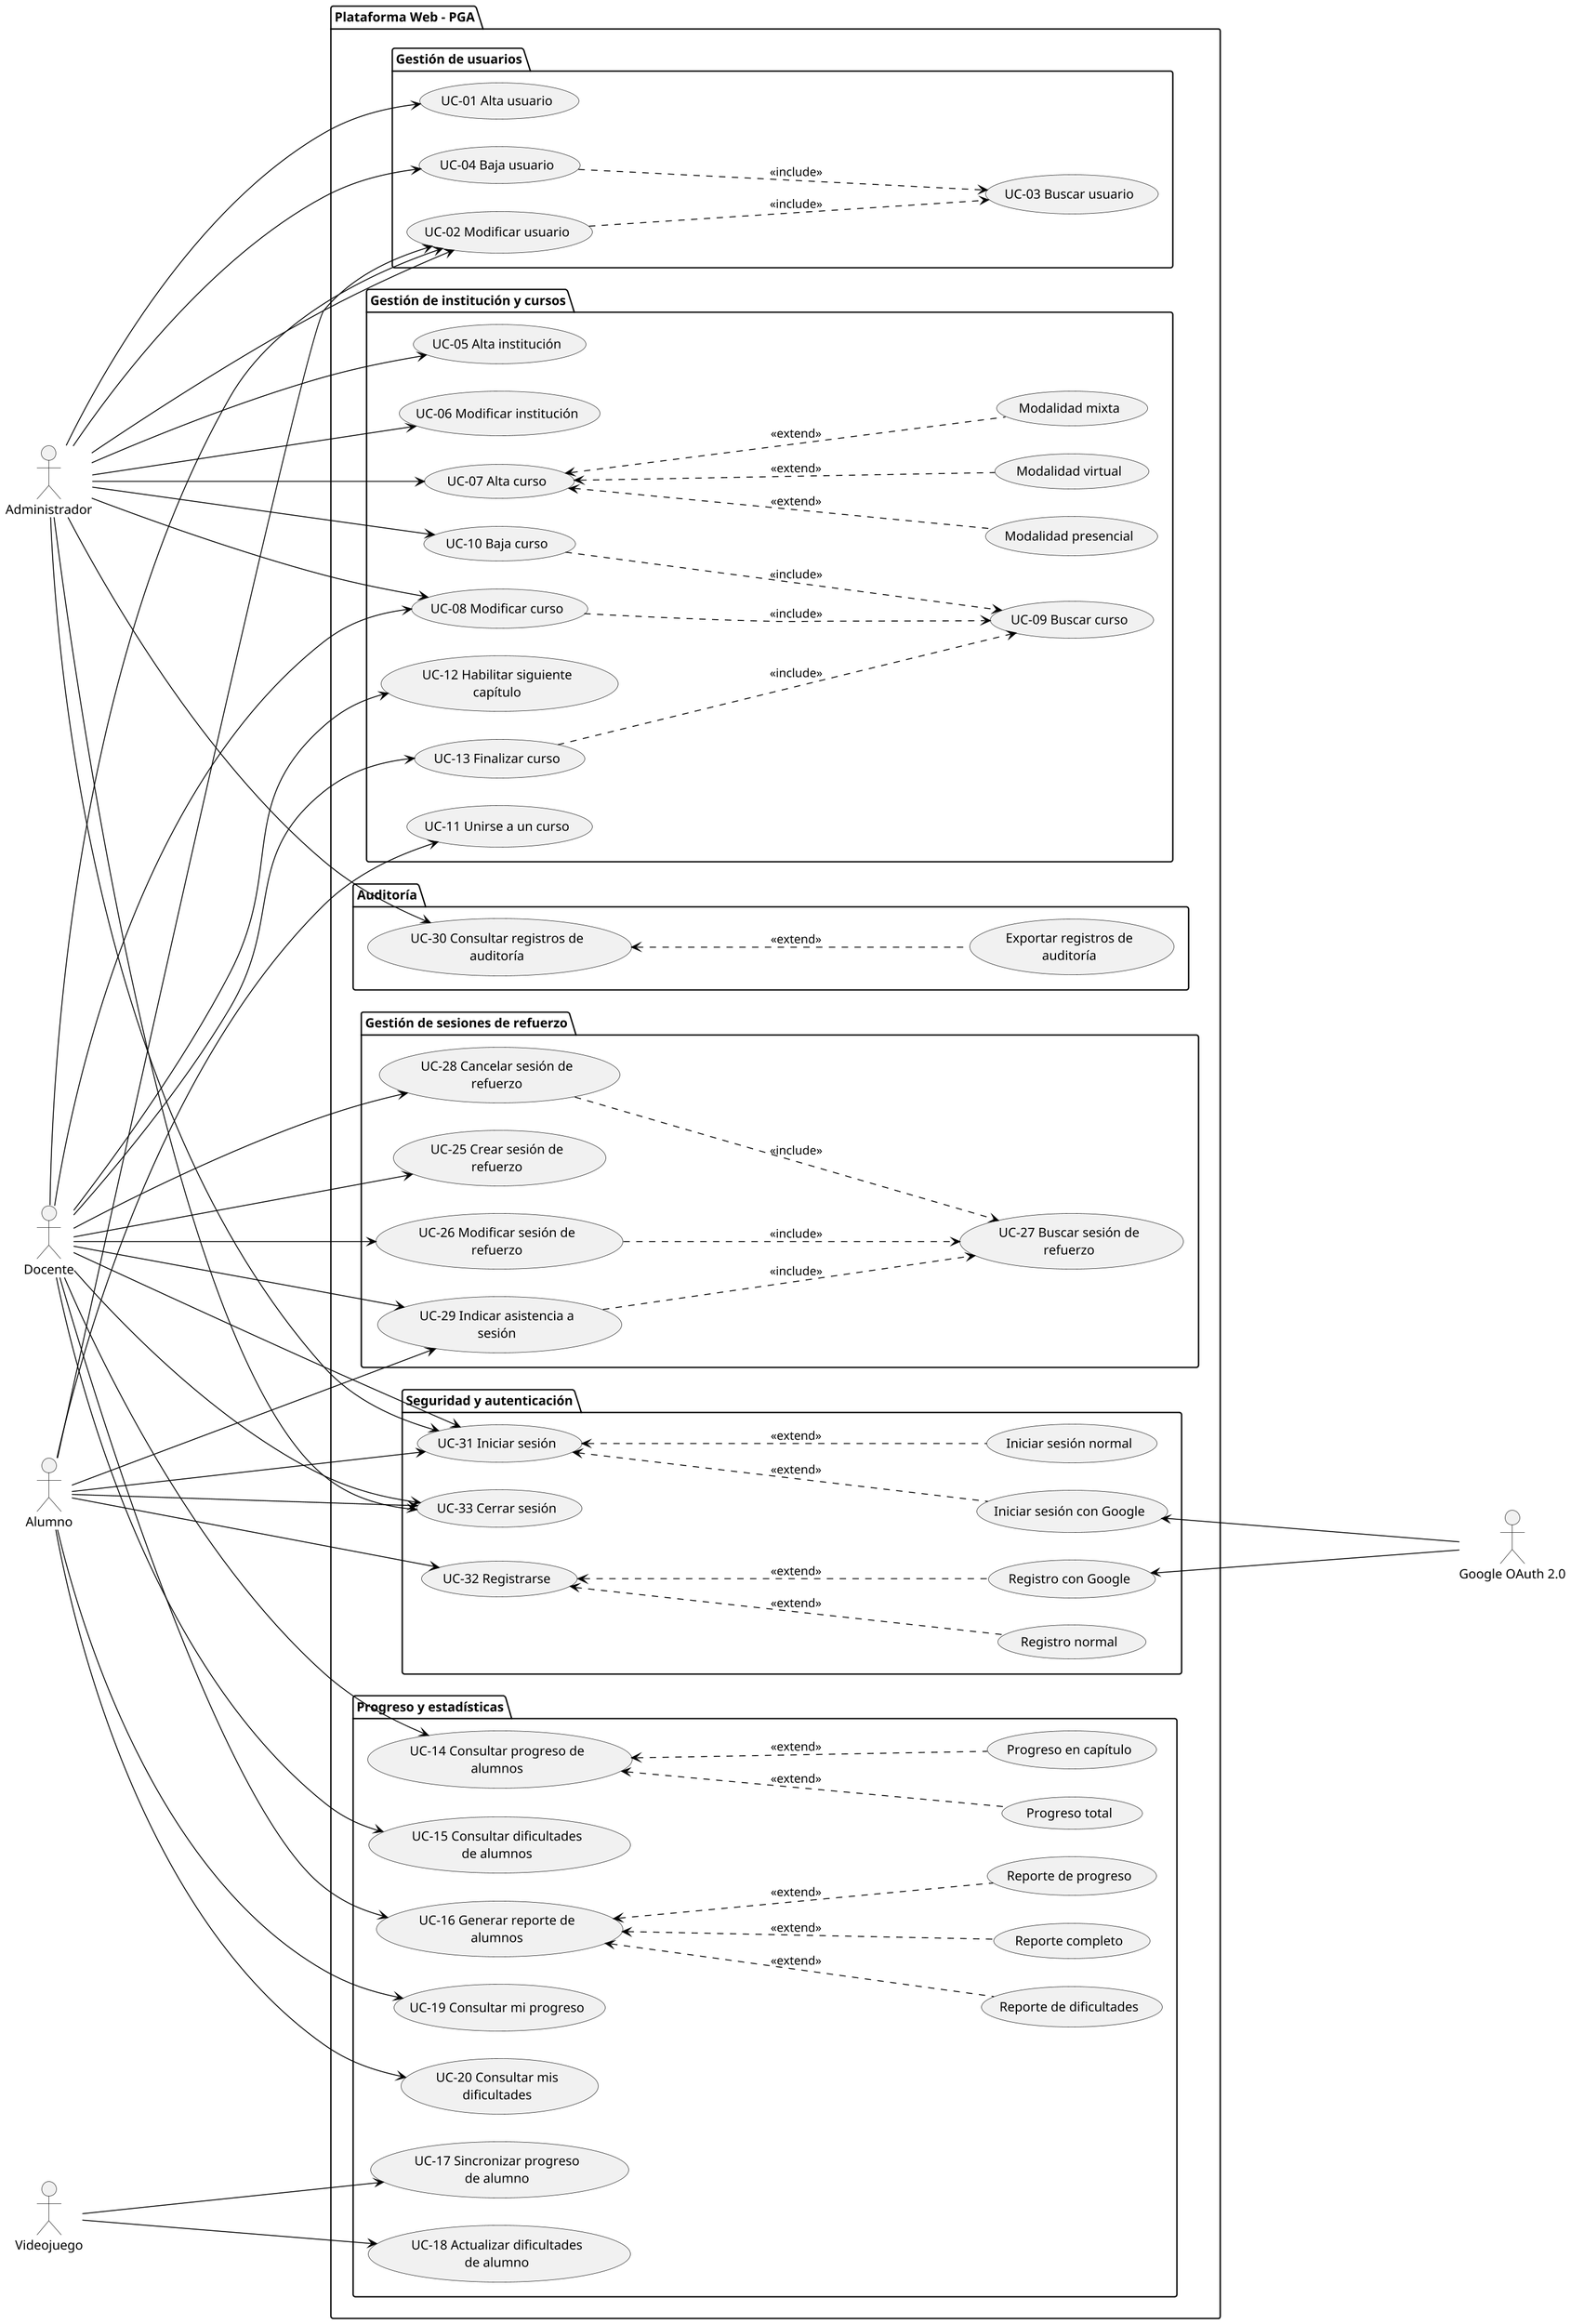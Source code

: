 @startuml DCU_Expandido
left to right direction

skinparam dpi 150
skinparam usecasePadding 25
skinparam actorPadding 100
skinparam packagePadding 20
skinparam wrapWidth 200

skinparam nodesep 30
skinparam ranksep 300

skinparam ArrowThickness 1
skinparam ArrowColor Black


actor Administrador
actor Docente
actor Alumno
actor "Google OAuth 2.0" as GoogleOAuth2
actor Videojuego

package "Plataforma Web - PGA"{
  'Subsistemas'
  package "Gestión de usuarios" {
    usecase "UC-01 Alta usuario" as UC01
    usecase "UC-02 Modificar usuario" as UC02
    usecase "UC-03 Buscar usuario" as UC03
    usecase "UC-04 Baja usuario" as UC04

    'Relaciones'
    Administrador --> UC01
    Administrador --> UC02
    Alumno --> UC02
    Docente --> UC02
    UC02 ..> UC03 : <<include>>
    Administrador --> UC04
    UC04 ..> UC03 : <<include>>
  }

  package "Gestión de institución y cursos" {
    usecase "UC-05 Alta institución" as UC05
    usecase "UC-06 Modificar institución" as UC06
    usecase "UC-07 Alta curso" as UC07
    usecase "Modalidad presencial" as UC07A
    usecase "Modalidad virtual" as UC07B
    usecase "Modalidad mixta" as UC07C
    usecase "UC-08 Modificar curso" as UC08
    usecase "UC-09 Buscar curso" as UC09
    usecase "UC-10 Baja curso" as UC10
    usecase "UC-11 Unirse a un curso" as UC11
    usecase "UC-12 Habilitar siguiente capítulo" as UC12
    usecase "UC-13 Finalizar curso" as UC13

    'Relaciones'
    'AM Institución
    Administrador --> UC05
    Administrador --> UC06
    'ABM Cursos
    Administrador --> UC07
    UC07 <.. UC07A : <<extend>>
    UC07 <.. UC07B : <<extend>>
    UC07 <.. UC07C : <<extend>>
    Administrador --> UC08
    Docente --> UC08
    Administrador --> UC10
    UC08 ..> UC09 : <<include>>
    UC10 ..> UC09 : <<include>>
    'Unirse a curso
    Alumno --> UC11
    'Habilitar capítulo
    Docente --> UC12
    Docente --> UC13
    UC13 ..> UC09 : <<include>>
  }

  package "Progreso y estadísticas" {
    usecase "UC-14 Consultar progreso de alumnos" as UC14
    usecase "Progreso total" as UC14A
    usecase "Progreso en capítulo" as UC14B
    usecase "UC-15 Consultar dificultades de alumnos" as UC15
    usecase "UC-16 Generar reporte de alumnos" as UC16
    usecase "Reporte de progreso" as UC16A
    usecase "Reporte de dificultades" as UC16B
    usecase "Reporte completo" as UC16C
    usecase "UC-17 Sincronizar progreso de alumno" as UC17
    usecase "UC-18 Actualizar dificultades de alumno" as UC18
    usecase "UC-19 Consultar mi progreso" as UC19
    usecase "UC-20 Consultar mis dificultades" as UC20

    'Relaciones'
    Docente --> UC14
    UC14 <.. UC14A : <<extend>>
    UC14 <.. UC14B : <<extend>>
    Docente --> UC15
    Docente --> UC16
    UC16 <.. UC16A : <<extend>>
    UC16 <.. UC16B : <<extend>>
    UC16 <.. UC16C : <<extend>>
    Videojuego --> UC17
    Videojuego --> UC18
    Alumno --> UC19
    Alumno --> UC20
  }

  package "Gestión de sesiones de refuerzo" {
    usecase "UC-25 Crear sesión de refuerzo" as UC25
    usecase "UC-26 Modificar sesión de refuerzo" as UC26
    usecase "UC-27 Buscar sesión de refuerzo" as UC27
    usecase "UC-28 Cancelar sesión de refuerzo" as UC28
    usecase "UC-29 Indicar asistencia a sesión" as UC29

    'Relaciones'
    Docente --> UC25
    Docente --> UC26
    Docente --> UC28
    UC26 ..> UC27 : <<include>>
    UC28 ..> UC27 : <<include>>
    Docente --> UC29
    Alumno --> UC29
    UC29 ..> UC27 : <<include>>
  }

  package "Auditoría" {
    usecase "UC-30 Consultar registros de auditoría" as UC30
    usecase "Exportar registros de auditoría" as UC30A

    'Relaciones'
    Administrador --> UC30
    UC30 <.. UC30A : <<extend>>
  }

  package "Seguridad y autenticación" {
    usecase "UC-31 Iniciar sesión" as UC31
    usecase "Iniciar sesión normal" as UC31A
    usecase "Iniciar sesión con Google" as UC31B
    usecase "UC-32 Registrarse" as UC32
    usecase "Registro normal" as UC32A
    usecase "Registro con Google" as UC32B
    usecase "UC-33 Cerrar sesión" as UC33

    'Relaciones'
    Administrador --> UC31
    Administrador --> UC33
    Docente --> UC31
    Docente --> UC33
    Alumno --> UC31
    Alumno --> UC32
    Alumno --> UC33
    UC31 <.. UC31A : <<extend>>
    UC31 <.. UC31B : <<extend>>
    UC32 <.. UC32A : <<extend>>
    UC32 <.. UC32B : <<extend>>
    GoogleOAuth2 -up-> UC31B
    GoogleOAuth2 -up-> UC32B
  }

}
@enduml